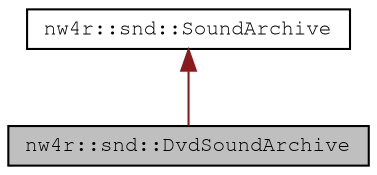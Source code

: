 digraph "nw4r::snd::DvdSoundArchive"
{
 // LATEX_PDF_SIZE
  edge [fontname="FreeMono",fontsize="10",labelfontname="FreeMono",labelfontsize="10"];
  node [fontname="FreeMono",fontsize="10",shape=record];
  Node1 [label="nw4r::snd::DvdSoundArchive",height=0.2,width=0.4,color="black", fillcolor="grey75", style="filled", fontcolor="black",tooltip=" "];
  Node2 -> Node1 [dir="back",color="firebrick4",fontsize="10",style="solid",fontname="FreeMono"];
  Node2 [label="nw4r::snd::SoundArchive",height=0.2,width=0.4,color="black", fillcolor="white", style="filled",URL="$classnw4r_1_1snd_1_1_sound_archive.html",tooltip=" "];
}
